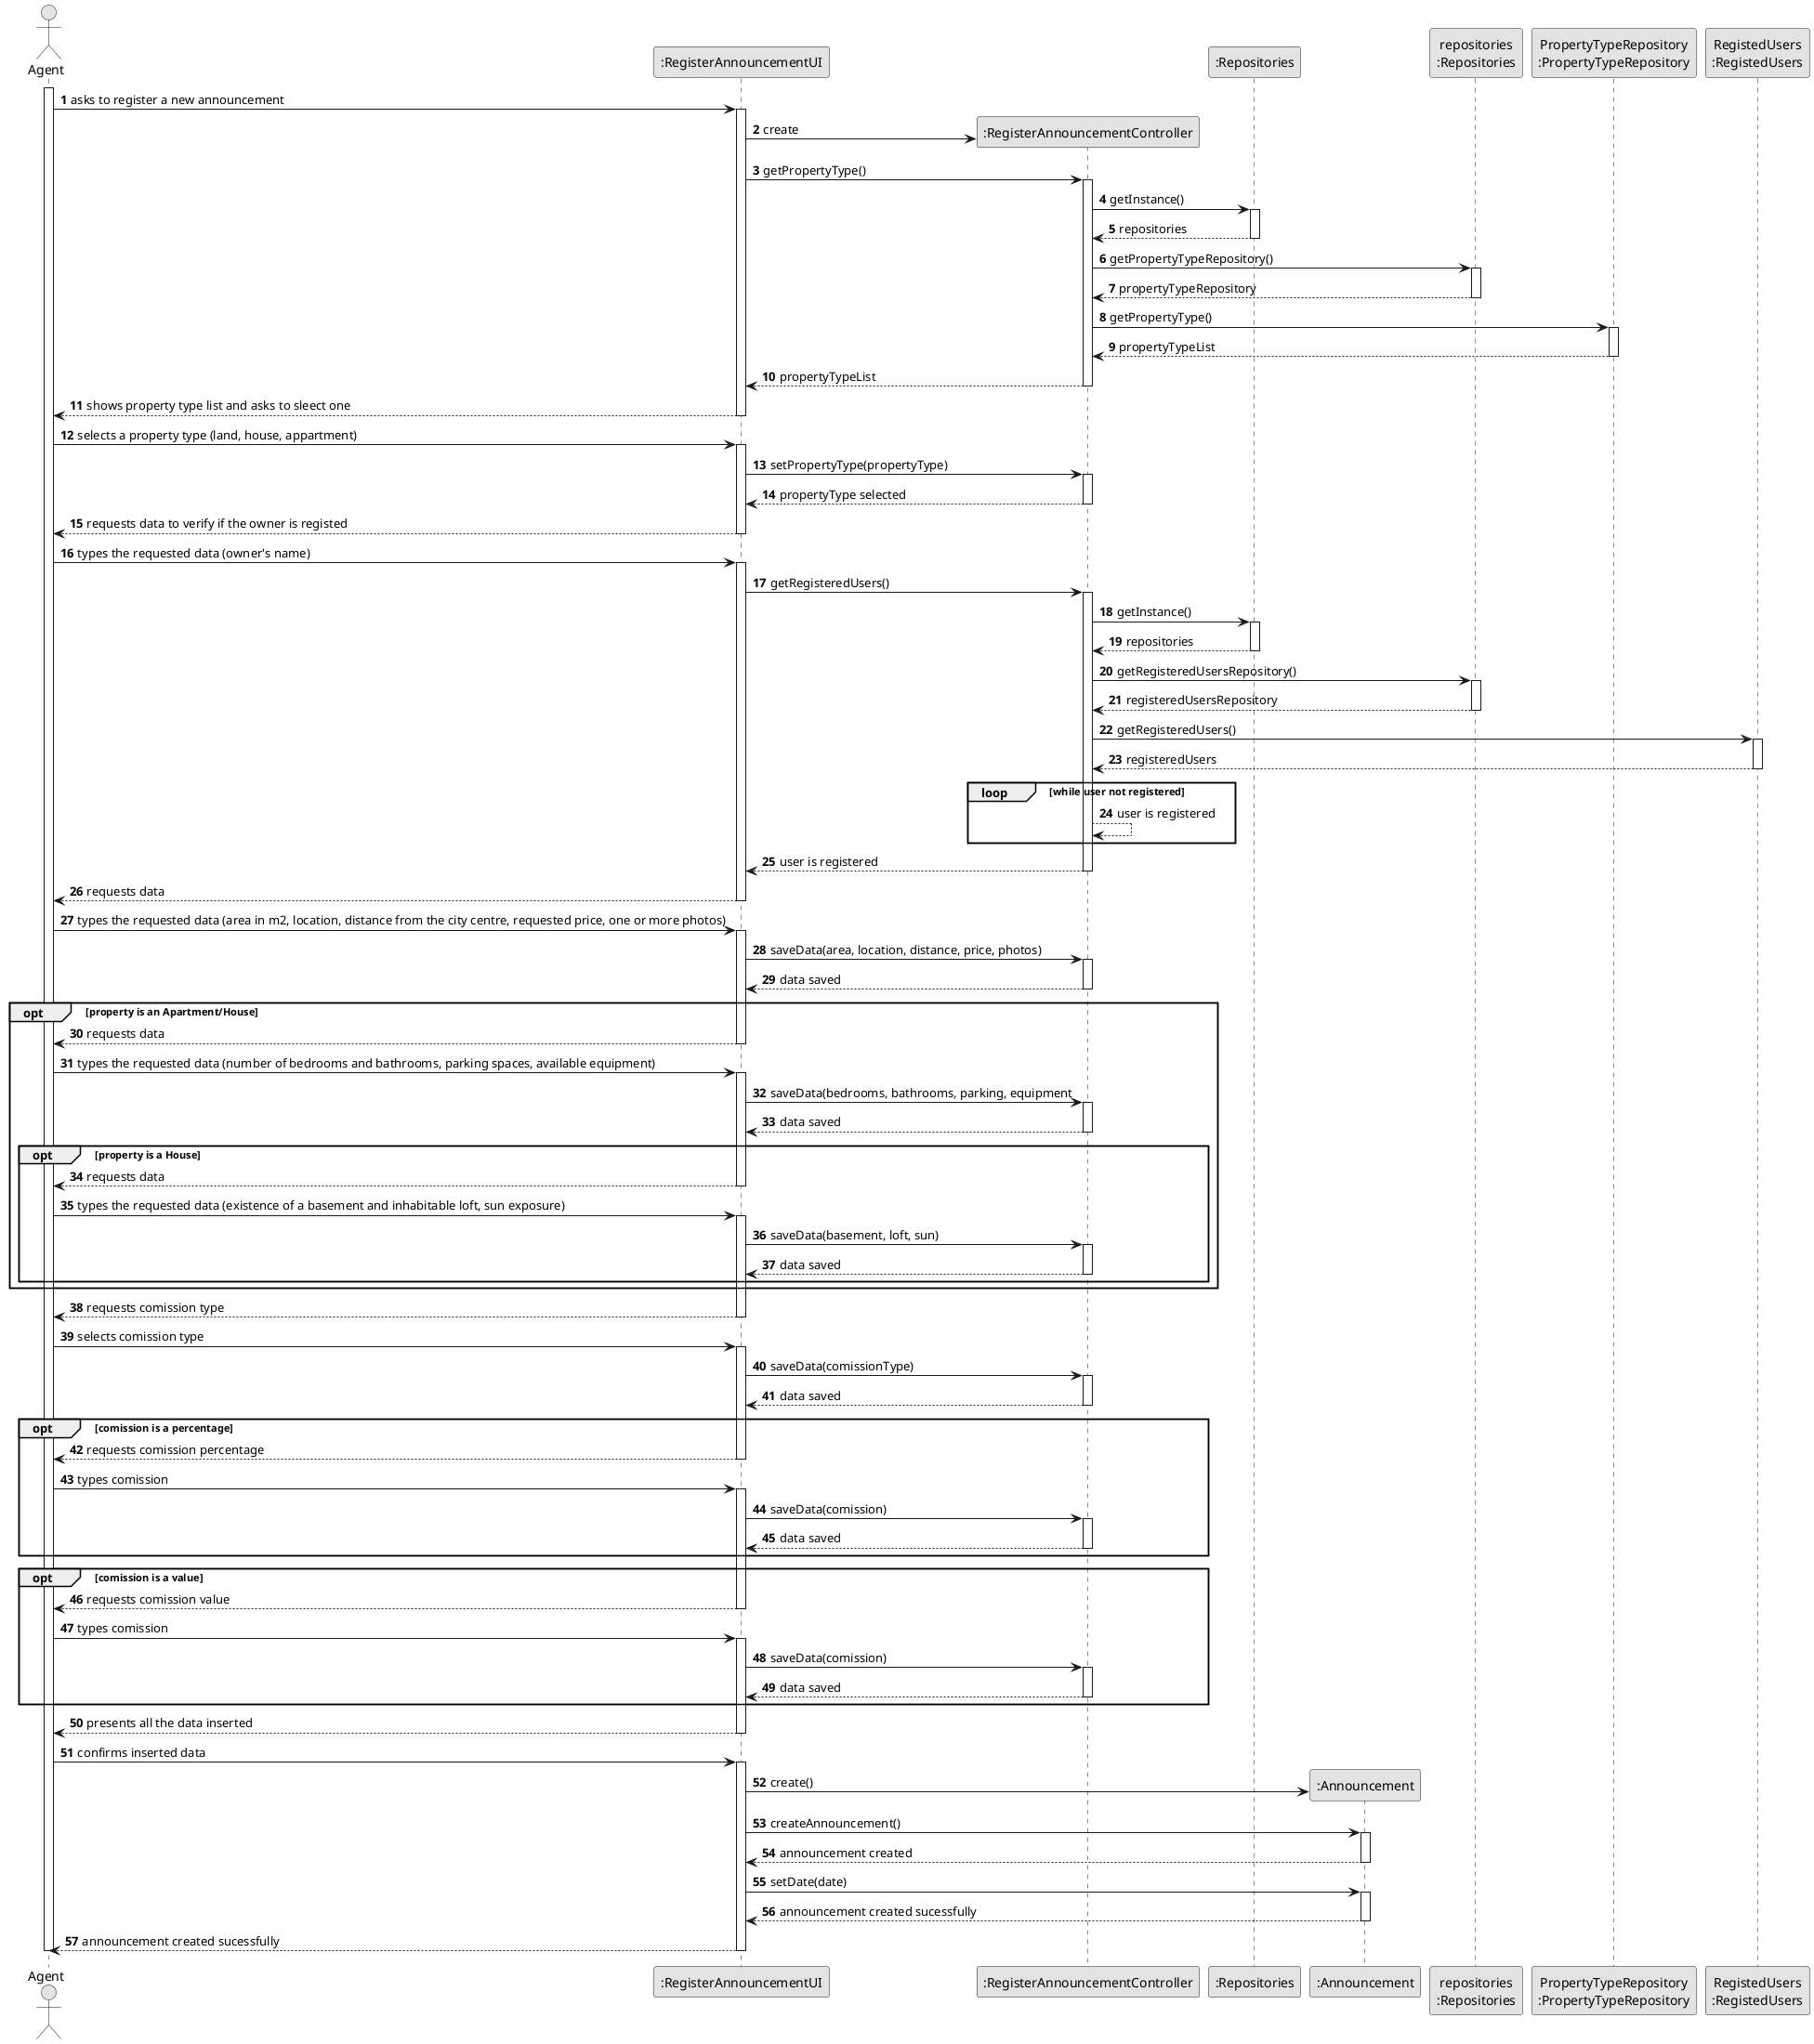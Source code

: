 @startuml
skinparam monochrome true
skinparam packageStyle rectangle
skinparam shadowing false

autonumber

'hide footbox
actor "Agent" as AGENT
participant ":RegisterAnnouncementUI" as UI
participant ":RegisterAnnouncementController" as CTRL
participant ":Repositories" as REP
participant ":Announcement" as ANCMT
participant "repositories\n:Repositories" as PLAT
participant "PropertyTypeRepository\n:PropertyTypeRepository" as PropertyTypeREP
participant "RegistedUsers\n:RegistedUsers" as RegistedUsersREP


activate AGENT

        AGENT -> UI : asks to register a new announcement

        activate UI

            create CTRL
            UI -> CTRL** : create

            UI -> CTRL : getPropertyType()
            activate CTRL

                CTRL -> REP : getInstance()
                activate REP

                    REP --> CTRL: repositories
                deactivate REP

                CTRL -> PLAT : getPropertyTypeRepository()
                activate PLAT

                    PLAT --> CTRL: propertyTypeRepository
                deactivate PLAT

                CTRL -> PropertyTypeREP : getPropertyType()
                activate PropertyTypeREP

                    PropertyTypeREP --> CTRL : propertyTypeList
                deactivate PropertyTypeREP

                CTRL --> UI : propertyTypeList
            deactivate CTRL

            UI --> AGENT : shows property type list and asks to sleect one
        deactivate UI

    AGENT -> UI : selects a property type (land, house, appartment)
    activate UI
    UI -> CTRL : setPropertyType(propertyType)
    activate CTRL
    CTRL --> UI : propertyType selected
    deactivate CTRL

        UI --> AGENT : requests data to verify if the owner is registed
    deactivate UI

    AGENT -> UI : types the requested data (owner's name)
    activate UI
        UI -> CTRL : getRegisteredUsers()
        activate CTRL
        CTRL -> REP : getInstance()
        activate REP
        REP --> CTRL : repositories
        deactivate REP
        CTRL -> PLAT : getRegisteredUsersRepository()
        activate PLAT
        PLAT --> CTRL : registeredUsersRepository
        deactivate PLAT
        CTRL -> RegistedUsersREP : getRegisteredUsers()
        activate RegistedUsersREP
        RegistedUsersREP --> CTRL : registeredUsers
        deactivate RegistedUsersREP
        loop while user not registered
        CTRL --> CTRL : user is registered
        end loop
        CTRL --> UI : user is registered
        deactivate CTRL
        UI --> AGENT : requests data
        deactivate UI

        AGENT -> UI : types the requested data (area in m2, location, distance from the city centre, requested price, one or more photos)
        activate UI
        UI -> CTRL : saveData(area, location, distance, price, photos)
        activate CTRL
        CTRL --> UI : data saved
        deactivate CTRL


        opt property is an Apartment/House

        UI --> AGENT : requests data
    deactivate UI

    AGENT -> UI : types the requested data (number of bedrooms and bathrooms, parking spaces, available equipment)
        activate UI

    UI -> CTRL : saveData(bedrooms, bathrooms, parking, equipment
    activate CTRL
    CTRL --> UI : data saved
    deactivate CTRL


        opt property is a House

        UI --> AGENT : requests data
    deactivate UI
AGENT -> UI : types the requested data (existence of a basement and inhabitable loft, sun exposure)
activate UI
UI -> CTRL : saveData(basement, loft, sun)
activate CTRL
CTRL --> UI : data saved
deactivate CTRL

end opt
end opt
UI --> AGENT : requests comission type
deactivate UI
AGENT -> UI : selects comission type
activate UI
UI -> CTRL : saveData(comissionType)
activate CTRL
CTRL --> UI : data saved
deactivate CTRL
opt comission is a percentage
UI --> AGENT : requests comission percentage
deactivate UI
AGENT -> UI : types comission
activate UI
UI -> CTRL : saveData(comission)
activate CTRL
CTRL --> UI : data saved
deactivate CTRL


end opt

opt comission is a value
UI --> AGENT : requests comission value
deactivate UI
AGENT -> UI : types comission
activate UI
UI -> CTRL : saveData(comission)
activate CTRL
CTRL --> UI : data saved
deactivate CTRL
end opt


UI --> AGENT : presents all the data inserted

deactivate UI

AGENT -> UI : confirms inserted data

activate UI
UI -> ANCMT** : create()
UI -> ANCMT : createAnnouncement()
activate ANCMT
ANCMT --> UI : announcement created
deactivate ANCMT
UI -> ANCMT : setDate(date)
activate ANCMT
ANCMT --> UI : announcement created sucessfully
deactivate ANCMT


UI --> AGENT : announcement created sucessfully
deactivate UI





deactivate AGENT

@enduml